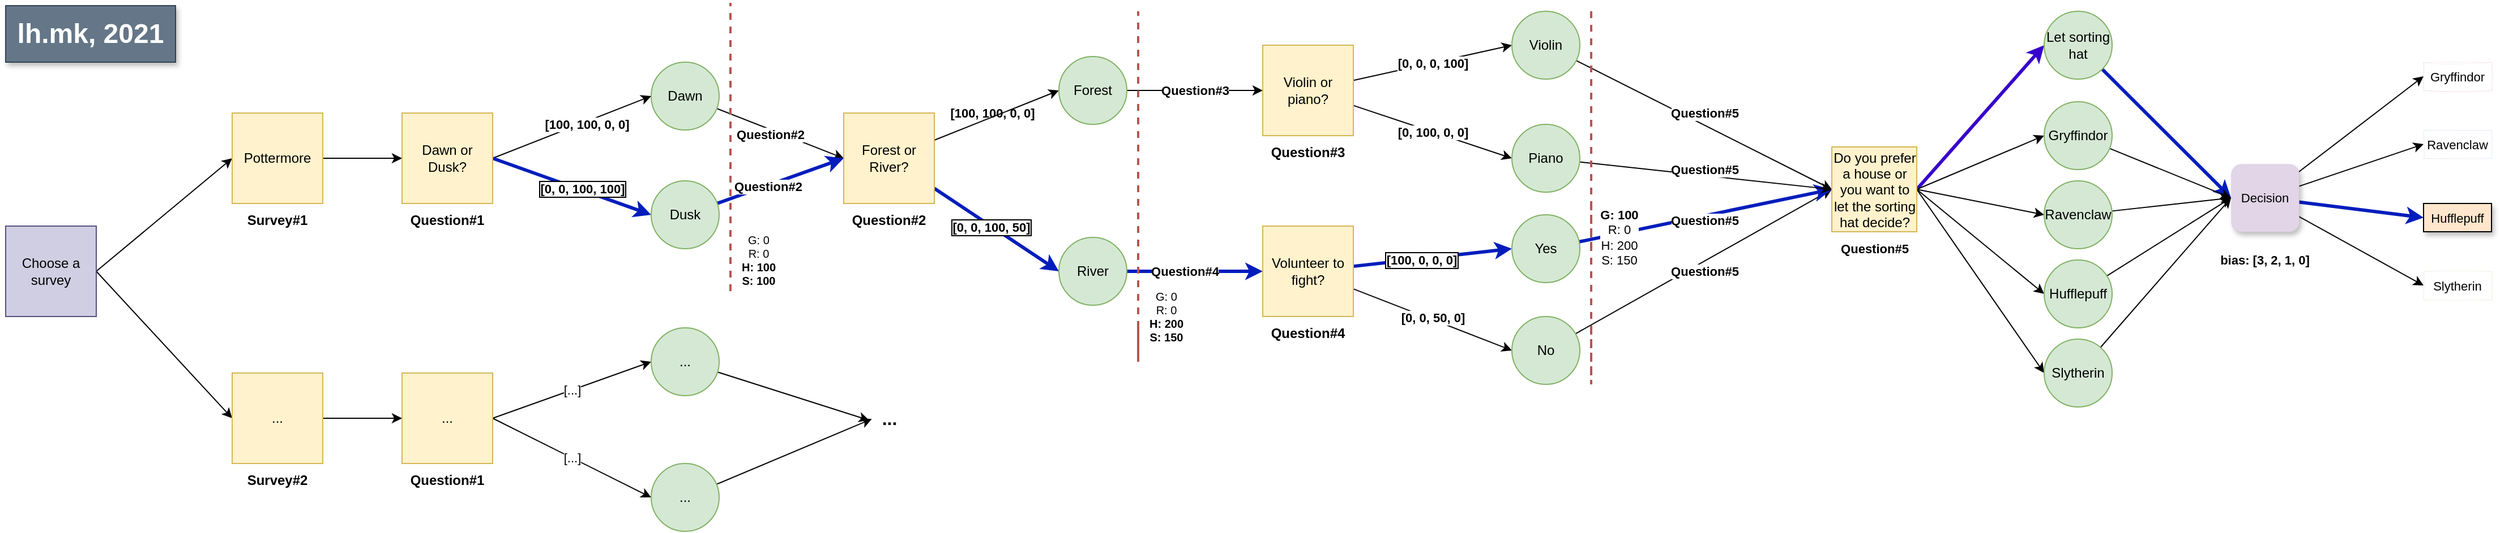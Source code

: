 <mxfile version="15.7.0" type="device"><diagram id="Jg1tXvZDswd-UNVj2rlk" name="Page-1"><mxGraphModel dx="1253" dy="832" grid="1" gridSize="10" guides="1" tooltips="1" connect="1" arrows="1" fold="1" page="1" pageScale="1" pageWidth="1920" pageHeight="1200" math="0" shadow="0"><root><mxCell id="0"/><mxCell id="1" parent="0"/><mxCell id="bxAQHRJl-TYIX6S53v__-26" style="edgeStyle=none;rounded=0;orthogonalLoop=1;jettySize=auto;html=1;entryX=0;entryY=0.5;entryDx=0;entryDy=0;fillColor=#0050ef;strokeColor=#001DBC;strokeWidth=3;" parent="1" source="bxAQHRJl-TYIX6S53v__-24" target="bxAQHRJl-TYIX6S53v__-28" edge="1"><mxGeometry relative="1" as="geometry"><mxPoint x="990" y="220" as="targetPoint"/></mxGeometry></mxCell><mxCell id="bxAQHRJl-TYIX6S53v__-56" value="[100, 100, 0, 0]" style="edgeLabel;html=1;align=center;verticalAlign=middle;resizable=0;points=[];fontStyle=1" parent="bxAQHRJl-TYIX6S53v__-26" vertex="1" connectable="0"><mxGeometry x="-0.152" relative="1" as="geometry"><mxPoint x="4" y="-98" as="offset"/></mxGeometry></mxCell><mxCell id="bxAQHRJl-TYIX6S53v__-25" style="edgeStyle=none;rounded=0;orthogonalLoop=1;jettySize=auto;html=1;entryX=0;entryY=0.5;entryDx=0;entryDy=0;" parent="1" source="bxAQHRJl-TYIX6S53v__-24" target="bxAQHRJl-TYIX6S53v__-27" edge="1"><mxGeometry relative="1" as="geometry"><mxPoint x="980" y="70" as="targetPoint"/></mxGeometry></mxCell><mxCell id="bxAQHRJl-TYIX6S53v__-55" value="[0, 0, 100, 50]" style="edgeLabel;html=1;align=center;verticalAlign=middle;resizable=0;points=[];fontStyle=1;labelBorderColor=default;fontColor=default;labelBackgroundColor=default;" parent="bxAQHRJl-TYIX6S53v__-25" vertex="1" connectable="0"><mxGeometry x="-0.157" y="1" relative="1" as="geometry"><mxPoint x="4" y="96" as="offset"/></mxGeometry></mxCell><mxCell id="bxAQHRJl-TYIX6S53v__-23" style="edgeStyle=none;rounded=0;orthogonalLoop=1;jettySize=auto;html=1;entryX=0;entryY=0.5;entryDx=0;entryDy=0;" parent="1" source="bxAQHRJl-TYIX6S53v__-1" target="bxAQHRJl-TYIX6S53v__-24" edge="1"><mxGeometry relative="1" as="geometry"><mxPoint x="750" y="130" as="targetPoint"/></mxGeometry></mxCell><mxCell id="bxAQHRJl-TYIX6S53v__-53" value="Question#2" style="edgeLabel;html=1;align=center;verticalAlign=middle;resizable=0;points=[];fontStyle=1" parent="bxAQHRJl-TYIX6S53v__-23" vertex="1" connectable="0"><mxGeometry x="-0.148" y="-4" relative="1" as="geometry"><mxPoint as="offset"/></mxGeometry></mxCell><mxCell id="bxAQHRJl-TYIX6S53v__-1" value="Dawn" style="ellipse;whiteSpace=wrap;html=1;aspect=fixed;fontStyle=0;fillColor=#d5e8d4;strokeColor=#82b366;" parent="1" vertex="1"><mxGeometry x="590" y="65" width="60" height="60" as="geometry"/></mxCell><mxCell id="bxAQHRJl-TYIX6S53v__-14" style="edgeStyle=none;rounded=0;orthogonalLoop=1;jettySize=auto;html=1;exitX=1;exitY=0.5;exitDx=0;exitDy=0;entryX=0;entryY=0.5;entryDx=0;entryDy=0;" parent="1" source="bxAQHRJl-TYIX6S53v__-2" target="bxAQHRJl-TYIX6S53v__-17" edge="1"><mxGeometry relative="1" as="geometry"/></mxCell><mxCell id="bxAQHRJl-TYIX6S53v__-18" style="edgeStyle=none;rounded=0;orthogonalLoop=1;jettySize=auto;html=1;exitX=1;exitY=0.5;exitDx=0;exitDy=0;entryX=0;entryY=0.5;entryDx=0;entryDy=0;" parent="1" source="bxAQHRJl-TYIX6S53v__-2" target="bxAQHRJl-TYIX6S53v__-16" edge="1"><mxGeometry relative="1" as="geometry"/></mxCell><mxCell id="bxAQHRJl-TYIX6S53v__-2" value="Choose a survey" style="whiteSpace=wrap;html=1;aspect=fixed;fillColor=#d0cee2;strokeColor=#56517e;" parent="1" vertex="1"><mxGeometry x="20" y="210" width="80" height="80" as="geometry"/></mxCell><mxCell id="bxAQHRJl-TYIX6S53v__-9" style="rounded=0;orthogonalLoop=1;jettySize=auto;html=1;exitX=1;exitY=0.5;exitDx=0;exitDy=0;entryX=0;entryY=0.5;entryDx=0;entryDy=0;" parent="1" source="bxAQHRJl-TYIX6S53v__-3" target="bxAQHRJl-TYIX6S53v__-1" edge="1"><mxGeometry relative="1" as="geometry"/></mxCell><mxCell id="bxAQHRJl-TYIX6S53v__-49" value="[100, 100, 0, 0]" style="edgeLabel;html=1;align=center;verticalAlign=middle;resizable=0;points=[];fontStyle=1" parent="bxAQHRJl-TYIX6S53v__-9" vertex="1" connectable="0"><mxGeometry x="0.172" y="-2" relative="1" as="geometry"><mxPoint as="offset"/></mxGeometry></mxCell><mxCell id="bxAQHRJl-TYIX6S53v__-10" style="edgeStyle=none;rounded=0;orthogonalLoop=1;jettySize=auto;html=1;exitX=1;exitY=0.5;exitDx=0;exitDy=0;entryX=0;entryY=0.5;entryDx=0;entryDy=0;fillColor=#0050ef;strokeColor=#001DBC;strokeWidth=3;" parent="1" source="bxAQHRJl-TYIX6S53v__-3" target="bxAQHRJl-TYIX6S53v__-5" edge="1"><mxGeometry relative="1" as="geometry"/></mxCell><mxCell id="bxAQHRJl-TYIX6S53v__-50" value="[0, 0, 100, 100]" style="edgeLabel;html=1;align=center;verticalAlign=middle;resizable=0;points=[];fontStyle=1;labelBorderColor=default;" parent="bxAQHRJl-TYIX6S53v__-10" vertex="1" connectable="0"><mxGeometry x="0.118" y="1" relative="1" as="geometry"><mxPoint as="offset"/></mxGeometry></mxCell><mxCell id="bxAQHRJl-TYIX6S53v__-3" value="Dawn or Dusk?" style="whiteSpace=wrap;html=1;aspect=fixed;fontStyle=0;fillColor=#fff2cc;strokeColor=#d6b656;" parent="1" vertex="1"><mxGeometry x="370" y="110" width="80" height="80" as="geometry"/></mxCell><mxCell id="bxAQHRJl-TYIX6S53v__-11" value="[...]" style="edgeStyle=none;rounded=0;orthogonalLoop=1;jettySize=auto;html=1;exitX=1;exitY=0.5;exitDx=0;exitDy=0;entryX=0;entryY=0.5;entryDx=0;entryDy=0;" parent="1" source="bxAQHRJl-TYIX6S53v__-4" target="bxAQHRJl-TYIX6S53v__-6" edge="1"><mxGeometry relative="1" as="geometry"/></mxCell><mxCell id="bxAQHRJl-TYIX6S53v__-12" value="[...]" style="edgeStyle=none;rounded=0;orthogonalLoop=1;jettySize=auto;html=1;exitX=1;exitY=0.5;exitDx=0;exitDy=0;entryX=0;entryY=0.5;entryDx=0;entryDy=0;" parent="1" source="bxAQHRJl-TYIX6S53v__-4" target="bxAQHRJl-TYIX6S53v__-7" edge="1"><mxGeometry relative="1" as="geometry"/></mxCell><mxCell id="bxAQHRJl-TYIX6S53v__-4" value="..." style="whiteSpace=wrap;html=1;aspect=fixed;fillColor=#fff2cc;strokeColor=#d6b656;" parent="1" vertex="1"><mxGeometry x="370" y="340" width="80" height="80" as="geometry"/></mxCell><mxCell id="bxAQHRJl-TYIX6S53v__-22" style="edgeStyle=none;rounded=0;orthogonalLoop=1;jettySize=auto;html=1;entryX=0;entryY=0.5;entryDx=0;entryDy=0;fillColor=#0050ef;strokeColor=#001DBC;strokeWidth=3;" parent="1" source="bxAQHRJl-TYIX6S53v__-5" target="bxAQHRJl-TYIX6S53v__-24" edge="1"><mxGeometry relative="1" as="geometry"><mxPoint x="760" y="150" as="targetPoint"/></mxGeometry></mxCell><mxCell id="bxAQHRJl-TYIX6S53v__-54" value="Question#2" style="edgeLabel;html=1;align=center;verticalAlign=middle;resizable=0;points=[];fontStyle=1" parent="bxAQHRJl-TYIX6S53v__-22" vertex="1" connectable="0"><mxGeometry x="-0.205" y="-1" relative="1" as="geometry"><mxPoint as="offset"/></mxGeometry></mxCell><mxCell id="bxAQHRJl-TYIX6S53v__-5" value="Dusk" style="ellipse;whiteSpace=wrap;html=1;aspect=fixed;fontStyle=0;fillColor=#d5e8d4;strokeColor=#82b366;" parent="1" vertex="1"><mxGeometry x="590" y="170" width="60" height="60" as="geometry"/></mxCell><mxCell id="_xztkAbctR14AVdlY572-6" style="edgeStyle=none;rounded=0;orthogonalLoop=1;jettySize=auto;html=1;entryX=-0.084;entryY=0.591;entryDx=0;entryDy=0;entryPerimeter=0;" parent="1" source="bxAQHRJl-TYIX6S53v__-6" target="_xztkAbctR14AVdlY572-7" edge="1"><mxGeometry relative="1" as="geometry"><mxPoint x="670.0" y="370" as="targetPoint"/></mxGeometry></mxCell><mxCell id="bxAQHRJl-TYIX6S53v__-6" value="..." style="ellipse;whiteSpace=wrap;html=1;aspect=fixed;fillColor=#d5e8d4;strokeColor=#82b366;" parent="1" vertex="1"><mxGeometry x="590" y="300" width="60" height="60" as="geometry"/></mxCell><mxCell id="_xztkAbctR14AVdlY572-5" style="edgeStyle=none;rounded=0;orthogonalLoop=1;jettySize=auto;html=1;entryX=-0.006;entryY=0.532;entryDx=0;entryDy=0;entryPerimeter=0;" parent="1" source="bxAQHRJl-TYIX6S53v__-7" target="_xztkAbctR14AVdlY572-7" edge="1"><mxGeometry relative="1" as="geometry"><mxPoint x="670.0" y="390" as="targetPoint"/></mxGeometry></mxCell><mxCell id="bxAQHRJl-TYIX6S53v__-7" value="..." style="ellipse;whiteSpace=wrap;html=1;aspect=fixed;fillColor=#d5e8d4;strokeColor=#82b366;" parent="1" vertex="1"><mxGeometry x="590" y="420" width="60" height="60" as="geometry"/></mxCell><mxCell id="bxAQHRJl-TYIX6S53v__-21" style="edgeStyle=none;rounded=0;orthogonalLoop=1;jettySize=auto;html=1;exitX=1;exitY=0.5;exitDx=0;exitDy=0;entryX=0;entryY=0.5;entryDx=0;entryDy=0;" parent="1" source="bxAQHRJl-TYIX6S53v__-16" target="bxAQHRJl-TYIX6S53v__-3" edge="1"><mxGeometry relative="1" as="geometry"/></mxCell><mxCell id="bxAQHRJl-TYIX6S53v__-16" value="Pottermore" style="whiteSpace=wrap;html=1;aspect=fixed;fillColor=#fff2cc;strokeColor=#d6b656;" parent="1" vertex="1"><mxGeometry x="220" y="110" width="80" height="80" as="geometry"/></mxCell><mxCell id="bxAQHRJl-TYIX6S53v__-20" style="edgeStyle=none;rounded=0;orthogonalLoop=1;jettySize=auto;html=1;exitX=1;exitY=0.5;exitDx=0;exitDy=0;entryX=0;entryY=0.5;entryDx=0;entryDy=0;" parent="1" source="bxAQHRJl-TYIX6S53v__-17" target="bxAQHRJl-TYIX6S53v__-4" edge="1"><mxGeometry relative="1" as="geometry"/></mxCell><mxCell id="bxAQHRJl-TYIX6S53v__-17" value="..." style="whiteSpace=wrap;html=1;aspect=fixed;fillColor=#fff2cc;strokeColor=#d6b656;" parent="1" vertex="1"><mxGeometry x="220" y="340" width="80" height="80" as="geometry"/></mxCell><mxCell id="bxAQHRJl-TYIX6S53v__-24" value="Forest or River?" style="whiteSpace=wrap;html=1;aspect=fixed;fontStyle=0;fillColor=#fff2cc;strokeColor=#d6b656;" parent="1" vertex="1"><mxGeometry x="760" y="110" width="80" height="80" as="geometry"/></mxCell><mxCell id="bxAQHRJl-TYIX6S53v__-31" value="&lt;b&gt;Question#3&lt;/b&gt;" style="edgeStyle=none;rounded=0;orthogonalLoop=1;jettySize=auto;html=1;exitX=1;exitY=0.5;exitDx=0;exitDy=0;entryX=0;entryY=0.5;entryDx=0;entryDy=0;" parent="1" source="bxAQHRJl-TYIX6S53v__-27" target="bxAQHRJl-TYIX6S53v__-29" edge="1"><mxGeometry relative="1" as="geometry"/></mxCell><mxCell id="bxAQHRJl-TYIX6S53v__-27" value="Forest" style="ellipse;whiteSpace=wrap;html=1;aspect=fixed;fillColor=#d5e8d4;strokeColor=#82b366;" parent="1" vertex="1"><mxGeometry x="950" y="60" width="60" height="60" as="geometry"/></mxCell><mxCell id="bxAQHRJl-TYIX6S53v__-32" style="edgeStyle=none;rounded=0;orthogonalLoop=1;jettySize=auto;html=1;exitX=1;exitY=0.5;exitDx=0;exitDy=0;entryX=0;entryY=0.5;entryDx=0;entryDy=0;fillColor=#0050ef;strokeColor=#001DBC;strokeWidth=3;" parent="1" source="bxAQHRJl-TYIX6S53v__-28" target="bxAQHRJl-TYIX6S53v__-30" edge="1"><mxGeometry relative="1" as="geometry"/></mxCell><mxCell id="bxAQHRJl-TYIX6S53v__-62" value="Question#4" style="edgeLabel;html=1;align=center;verticalAlign=middle;resizable=0;points=[];fontStyle=1" parent="bxAQHRJl-TYIX6S53v__-32" vertex="1" connectable="0"><mxGeometry x="-0.156" relative="1" as="geometry"><mxPoint as="offset"/></mxGeometry></mxCell><mxCell id="bxAQHRJl-TYIX6S53v__-28" value="River" style="ellipse;whiteSpace=wrap;html=1;aspect=fixed;fillColor=#d5e8d4;strokeColor=#82b366;" parent="1" vertex="1"><mxGeometry x="950" y="220" width="60" height="60" as="geometry"/></mxCell><mxCell id="bxAQHRJl-TYIX6S53v__-37" value="[0, 0, 0, 100]" style="edgeStyle=none;rounded=0;orthogonalLoop=1;jettySize=auto;html=1;entryX=0;entryY=0.5;entryDx=0;entryDy=0;fontStyle=1" parent="1" source="bxAQHRJl-TYIX6S53v__-29" target="bxAQHRJl-TYIX6S53v__-36" edge="1"><mxGeometry relative="1" as="geometry"/></mxCell><mxCell id="bxAQHRJl-TYIX6S53v__-38" value="[0, 100, 0, 0]" style="edgeStyle=none;rounded=0;orthogonalLoop=1;jettySize=auto;html=1;entryX=0;entryY=0.5;entryDx=0;entryDy=0;fontStyle=1" parent="1" source="bxAQHRJl-TYIX6S53v__-29" target="bxAQHRJl-TYIX6S53v__-35" edge="1"><mxGeometry relative="1" as="geometry"/></mxCell><mxCell id="bxAQHRJl-TYIX6S53v__-29" value="Violin or piano?" style="whiteSpace=wrap;html=1;aspect=fixed;fillColor=#fff2cc;strokeColor=#d6b656;" parent="1" vertex="1"><mxGeometry x="1130" y="50" width="80" height="80" as="geometry"/></mxCell><mxCell id="bxAQHRJl-TYIX6S53v__-39" value="" style="edgeStyle=none;rounded=0;orthogonalLoop=1;jettySize=auto;html=1;entryX=0;entryY=0.5;entryDx=0;entryDy=0;fontStyle=1;strokeWidth=3;fillColor=#0050ef;strokeColor=#001DBC;" parent="1" source="bxAQHRJl-TYIX6S53v__-30" target="bxAQHRJl-TYIX6S53v__-34" edge="1"><mxGeometry x="-0.004" y="-2" relative="1" as="geometry"><mxPoint as="offset"/></mxGeometry></mxCell><mxCell id="bxAQHRJl-TYIX6S53v__-40" style="edgeStyle=none;rounded=0;orthogonalLoop=1;jettySize=auto;html=1;entryX=0;entryY=0.5;entryDx=0;entryDy=0;" parent="1" source="bxAQHRJl-TYIX6S53v__-30" target="bxAQHRJl-TYIX6S53v__-33" edge="1"><mxGeometry relative="1" as="geometry"/></mxCell><mxCell id="bxAQHRJl-TYIX6S53v__-64" value="[0, 0, 50, 0]" style="edgeLabel;html=1;align=center;verticalAlign=middle;resizable=0;points=[];fontStyle=1" parent="bxAQHRJl-TYIX6S53v__-40" vertex="1" connectable="0"><mxGeometry x="-0.155" y="-1" relative="1" as="geometry"><mxPoint x="11" y="1" as="offset"/></mxGeometry></mxCell><mxCell id="bxAQHRJl-TYIX6S53v__-30" value="Volunteer to fight?" style="whiteSpace=wrap;html=1;aspect=fixed;fillColor=#fff2cc;strokeColor=#d6b656;" parent="1" vertex="1"><mxGeometry x="1130" y="210" width="80" height="80" as="geometry"/></mxCell><mxCell id="bxAQHRJl-TYIX6S53v__-48" value="" style="edgeStyle=none;rounded=0;orthogonalLoop=1;jettySize=auto;html=1;labelBackgroundColor=default;textOpacity=50;entryX=0;entryY=0.5;entryDx=0;entryDy=0;fontStyle=1" parent="1" source="bxAQHRJl-TYIX6S53v__-33" target="bD1c2p-EGi16uGnF2ROE-8" edge="1"><mxGeometry relative="1" as="geometry"><mxPoint x="1660" y="250" as="targetPoint"/></mxGeometry></mxCell><mxCell id="bD1c2p-EGi16uGnF2ROE-10" value="&lt;b&gt;Question#5&lt;/b&gt;" style="edgeLabel;html=1;align=center;verticalAlign=middle;resizable=0;points=[];" vertex="1" connectable="0" parent="bxAQHRJl-TYIX6S53v__-48"><mxGeometry x="-0.054" y="1" relative="1" as="geometry"><mxPoint x="7" y="6" as="offset"/></mxGeometry></mxCell><mxCell id="bxAQHRJl-TYIX6S53v__-33" value="No" style="ellipse;whiteSpace=wrap;html=1;aspect=fixed;fillColor=#d5e8d4;strokeColor=#82b366;" parent="1" vertex="1"><mxGeometry x="1350" y="290" width="60" height="60" as="geometry"/></mxCell><mxCell id="bxAQHRJl-TYIX6S53v__-47" style="edgeStyle=none;rounded=0;orthogonalLoop=1;jettySize=auto;html=1;entryX=0;entryY=0.5;entryDx=0;entryDy=0;fillColor=#0050ef;strokeColor=#001DBC;strokeWidth=3;" parent="1" source="bxAQHRJl-TYIX6S53v__-34" target="bD1c2p-EGi16uGnF2ROE-8" edge="1"><mxGeometry relative="1" as="geometry"><mxPoint x="1650" y="210" as="targetPoint"/></mxGeometry></mxCell><mxCell id="bxAQHRJl-TYIX6S53v__-34" value="Yes" style="ellipse;whiteSpace=wrap;html=1;aspect=fixed;fillColor=#d5e8d4;strokeColor=#82b366;" parent="1" vertex="1"><mxGeometry x="1350" y="200" width="60" height="60" as="geometry"/></mxCell><mxCell id="bxAQHRJl-TYIX6S53v__-46" style="edgeStyle=none;rounded=0;orthogonalLoop=1;jettySize=auto;html=1;entryX=0;entryY=0.5;entryDx=0;entryDy=0;" parent="1" source="bxAQHRJl-TYIX6S53v__-35" target="bD1c2p-EGi16uGnF2ROE-8" edge="1"><mxGeometry relative="1" as="geometry"><mxPoint x="1630" y="160" as="targetPoint"/></mxGeometry></mxCell><mxCell id="bxAQHRJl-TYIX6S53v__-35" value="Piano" style="ellipse;whiteSpace=wrap;html=1;aspect=fixed;fillColor=#d5e8d4;strokeColor=#82b366;" parent="1" vertex="1"><mxGeometry x="1350" y="120" width="60" height="60" as="geometry"/></mxCell><mxCell id="bxAQHRJl-TYIX6S53v__-45" style="edgeStyle=none;rounded=0;orthogonalLoop=1;jettySize=auto;html=1;entryX=0;entryY=0.5;entryDx=0;entryDy=0;" parent="1" source="bxAQHRJl-TYIX6S53v__-36" target="bD1c2p-EGi16uGnF2ROE-8" edge="1"><mxGeometry relative="1" as="geometry"><mxPoint x="1630" y="130" as="targetPoint"/></mxGeometry></mxCell><mxCell id="bxAQHRJl-TYIX6S53v__-36" value="Violin" style="ellipse;whiteSpace=wrap;html=1;aspect=fixed;fillColor=#d5e8d4;strokeColor=#82b366;" parent="1" vertex="1"><mxGeometry x="1350" y="20" width="60" height="60" as="geometry"/></mxCell><mxCell id="bxAQHRJl-TYIX6S53v__-51" value="Question#2" style="text;html=1;strokeColor=none;fillColor=none;align=center;verticalAlign=middle;whiteSpace=wrap;rounded=0;fontStyle=1" parent="1" vertex="1"><mxGeometry x="770" y="190" width="60" height="30" as="geometry"/></mxCell><mxCell id="bxAQHRJl-TYIX6S53v__-58" value="Question#3" style="text;html=1;strokeColor=none;fillColor=none;align=center;verticalAlign=middle;whiteSpace=wrap;rounded=0;fontStyle=1" parent="1" vertex="1"><mxGeometry x="1140" y="130" width="60" height="30" as="geometry"/></mxCell><mxCell id="bxAQHRJl-TYIX6S53v__-59" value="Question#4" style="text;html=1;strokeColor=none;fillColor=none;align=center;verticalAlign=middle;whiteSpace=wrap;rounded=0;fontStyle=1" parent="1" vertex="1"><mxGeometry x="1140" y="290" width="60" height="30" as="geometry"/></mxCell><mxCell id="_xztkAbctR14AVdlY572-1" value="Question#1" style="text;html=1;strokeColor=none;fillColor=none;align=center;verticalAlign=middle;whiteSpace=wrap;rounded=0;fontStyle=1" parent="1" vertex="1"><mxGeometry x="380" y="190" width="60" height="30" as="geometry"/></mxCell><mxCell id="_xztkAbctR14AVdlY572-2" value="Question#1" style="text;html=1;strokeColor=none;fillColor=none;align=center;verticalAlign=middle;whiteSpace=wrap;rounded=0;fontStyle=1" parent="1" vertex="1"><mxGeometry x="380" y="420" width="60" height="30" as="geometry"/></mxCell><mxCell id="_xztkAbctR14AVdlY572-3" value="Survey#1" style="text;html=1;strokeColor=none;fillColor=none;align=center;verticalAlign=middle;whiteSpace=wrap;rounded=0;fontStyle=1" parent="1" vertex="1"><mxGeometry x="230" y="190" width="60" height="30" as="geometry"/></mxCell><mxCell id="_xztkAbctR14AVdlY572-4" value="Survey#2" style="text;html=1;strokeColor=none;fillColor=none;align=center;verticalAlign=middle;whiteSpace=wrap;rounded=0;fontStyle=1" parent="1" vertex="1"><mxGeometry x="230" y="420" width="60" height="30" as="geometry"/></mxCell><mxCell id="_xztkAbctR14AVdlY572-7" value="&lt;font style=&quot;font-size: 16px&quot;&gt;&lt;b&gt;...&lt;/b&gt;&lt;/font&gt;" style="text;html=1;align=center;verticalAlign=middle;resizable=0;points=[];autosize=1;strokeColor=none;fillColor=none;" parent="1" vertex="1"><mxGeometry x="785" y="370" width="30" height="20" as="geometry"/></mxCell><mxCell id="_xztkAbctR14AVdlY572-8" value="" style="endArrow=none;html=1;rounded=0;fontSize=16;dashed=1;fillColor=#f8cecc;strokeColor=#b85450;strokeWidth=2;" parent="1" edge="1"><mxGeometry width="50" height="50" relative="1" as="geometry"><mxPoint x="660" y="267.5" as="sourcePoint"/><mxPoint x="660" y="12.5" as="targetPoint"/></mxGeometry></mxCell><mxCell id="_xztkAbctR14AVdlY572-10" value="&lt;div style=&quot;font-size: 10px&quot;&gt;&lt;span style=&quot;font-weight: normal&quot;&gt;G: 0&lt;/span&gt;&lt;/div&gt;&lt;div style=&quot;font-size: 10px&quot;&gt;&lt;span style=&quot;font-weight: normal&quot;&gt;R: 0&lt;/span&gt;&lt;br&gt;&lt;/div&gt;&lt;div style=&quot;font-size: 10px&quot;&gt;H: 100&lt;/div&gt;&lt;div style=&quot;font-size: 10px&quot;&gt;S: 100&lt;br style=&quot;font-size: 10px&quot;&gt;&lt;/div&gt;" style="text;html=1;strokeColor=none;fillColor=none;align=center;verticalAlign=middle;whiteSpace=wrap;rounded=0;fontSize=10;strokeWidth=0;fontStyle=1;shadow=0;" parent="1" vertex="1"><mxGeometry x="650" y="200" width="70" height="80" as="geometry"/></mxCell><mxCell id="_xztkAbctR14AVdlY572-11" value="" style="endArrow=none;html=1;rounded=0;fontSize=16;dashed=1;fillColor=#f8cecc;strokeColor=#b85450;strokeWidth=2;exitX=0.143;exitY=0.625;exitDx=0;exitDy=0;exitPerimeter=0;entryX=0.143;entryY=0.125;entryDx=0;entryDy=0;entryPerimeter=0;" parent="1" source="_xztkAbctR14AVdlY572-13" edge="1"><mxGeometry width="50" height="50" relative="1" as="geometry"><mxPoint x="1020" y="297.5" as="sourcePoint"/><mxPoint x="1020.01" y="20" as="targetPoint"/><Array as="points"><mxPoint x="1020" y="330"/></Array></mxGeometry></mxCell><mxCell id="_xztkAbctR14AVdlY572-13" value="&lt;div style=&quot;font-size: 10px&quot;&gt;&lt;span style=&quot;font-weight: normal&quot;&gt;G: 0&lt;br&gt;&lt;/span&gt;&lt;/div&gt;&lt;div style=&quot;font-size: 10px&quot;&gt;&lt;span style=&quot;font-weight: normal&quot;&gt;R: 0&lt;/span&gt;&lt;br&gt;&lt;/div&gt;&lt;div style=&quot;font-size: 10px&quot;&gt;H: 200&lt;/div&gt;&lt;div style=&quot;font-size: 10px&quot;&gt;S: 150&lt;br style=&quot;font-size: 10px&quot;&gt;&lt;/div&gt;" style="text;html=1;strokeColor=none;fillColor=none;align=center;verticalAlign=middle;whiteSpace=wrap;rounded=0;fontSize=10;strokeWidth=0;fontStyle=1" parent="1" vertex="1"><mxGeometry x="1010" y="250" width="70" height="80" as="geometry"/></mxCell><mxCell id="_xztkAbctR14AVdlY572-14" value="" style="endArrow=none;html=1;rounded=0;fontSize=16;dashed=1;fillColor=#f8cecc;strokeColor=#b85450;strokeWidth=2;exitX=0.143;exitY=0.625;exitDx=0;exitDy=0;exitPerimeter=0;entryX=0.143;entryY=0.125;entryDx=0;entryDy=0;entryPerimeter=0;startArrow=none;" parent="1" source="_xztkAbctR14AVdlY572-17" edge="1"><mxGeometry width="50" height="50" relative="1" as="geometry"><mxPoint x="1420" y="317.5" as="sourcePoint"/><mxPoint x="1420.01" y="20" as="targetPoint"/><Array as="points"/></mxGeometry></mxCell><mxCell id="_xztkAbctR14AVdlY572-17" value="&lt;div style=&quot;font-size: 11px&quot;&gt;&lt;b style=&quot;font-size: 11px&quot;&gt;G: 100&lt;/b&gt;&lt;/div&gt;&lt;div style=&quot;font-size: 11px&quot;&gt;R: 0&lt;br style=&quot;font-size: 11px&quot;&gt;&lt;/div&gt;&lt;div style=&quot;font-size: 11px&quot;&gt;H: 200&lt;/div&gt;&lt;div style=&quot;font-size: 11px&quot;&gt;S: 150&lt;br style=&quot;font-size: 11px&quot;&gt;&lt;/div&gt;" style="text;html=1;strokeColor=none;fillColor=none;align=center;verticalAlign=middle;whiteSpace=wrap;rounded=0;fontSize=11;strokeWidth=0;fontStyle=0;labelBackgroundColor=default;" parent="1" vertex="1"><mxGeometry x="1410" y="180" width="70" height="80" as="geometry"/></mxCell><mxCell id="_xztkAbctR14AVdlY572-18" value="" style="endArrow=none;html=1;rounded=0;fontSize=16;dashed=1;fillColor=#f8cecc;strokeColor=#b85450;strokeWidth=2;exitX=0.143;exitY=0.625;exitDx=0;exitDy=0;exitPerimeter=0;entryX=0.143;entryY=0.125;entryDx=0;entryDy=0;entryPerimeter=0;" parent="1" target="_xztkAbctR14AVdlY572-17" edge="1"><mxGeometry width="50" height="50" relative="1" as="geometry"><mxPoint x="1420.01" y="300" as="sourcePoint"/><mxPoint x="1420.01" as="targetPoint"/><Array as="points"><mxPoint x="1420" y="350"/></Array></mxGeometry></mxCell><mxCell id="_xztkAbctR14AVdlY572-33" style="edgeStyle=none;rounded=0;orthogonalLoop=1;jettySize=auto;html=1;labelBackgroundColor=default;fontSize=11;strokeWidth=1;entryX=0;entryY=0.5;entryDx=0;entryDy=0;" parent="1" source="_xztkAbctR14AVdlY572-28" target="_xztkAbctR14AVdlY572-35" edge="1"><mxGeometry relative="1" as="geometry"><mxPoint x="2165" y="105" as="targetPoint"/></mxGeometry></mxCell><mxCell id="_xztkAbctR14AVdlY572-37" style="edgeStyle=none;rounded=0;orthogonalLoop=1;jettySize=auto;html=1;entryX=0;entryY=0.5;entryDx=0;entryDy=0;labelBackgroundColor=default;fontSize=11;strokeWidth=1;" parent="1" source="_xztkAbctR14AVdlY572-28" target="_xztkAbctR14AVdlY572-36" edge="1"><mxGeometry relative="1" as="geometry"/></mxCell><mxCell id="_xztkAbctR14AVdlY572-40" style="edgeStyle=none;rounded=0;orthogonalLoop=1;jettySize=auto;html=1;entryX=0;entryY=0.5;entryDx=0;entryDy=0;labelBackgroundColor=default;fontSize=11;strokeWidth=3;fillColor=#0050ef;strokeColor=#001DBC;" parent="1" source="_xztkAbctR14AVdlY572-28" target="_xztkAbctR14AVdlY572-39" edge="1"><mxGeometry relative="1" as="geometry"/></mxCell><mxCell id="_xztkAbctR14AVdlY572-41" style="edgeStyle=none;rounded=0;orthogonalLoop=1;jettySize=auto;html=1;entryX=0;entryY=0.5;entryDx=0;entryDy=0;labelBackgroundColor=default;fontSize=11;strokeWidth=1;" parent="1" source="_xztkAbctR14AVdlY572-28" target="_xztkAbctR14AVdlY572-38" edge="1"><mxGeometry relative="1" as="geometry"/></mxCell><mxCell id="_xztkAbctR14AVdlY572-28" value="Decision" style="whiteSpace=wrap;html=1;aspect=fixed;labelBackgroundColor=none;fontSize=11;strokeWidth=0;fillColor=#e1d5e7;strokeColor=#9673a6;labelBorderColor=none;sketch=0;rounded=1;shadow=1;" parent="1" vertex="1"><mxGeometry x="1985" y="155" width="60" height="60" as="geometry"/></mxCell><mxCell id="_xztkAbctR14AVdlY572-35" value="Gryffindor" style="whiteSpace=wrap;html=1;labelBackgroundColor=none;fontSize=11;strokeWidth=0;fillColor=#f8cecc;strokeColor=#b85450;sketch=1;glass=0;" parent="1" vertex="1"><mxGeometry x="2155" y="65" width="60" height="25" as="geometry"/></mxCell><mxCell id="_xztkAbctR14AVdlY572-36" value="Ravenclaw" style="whiteSpace=wrap;html=1;labelBackgroundColor=none;fontSize=11;strokeWidth=0;fillColor=#dae8fc;strokeColor=#6c8ebf;sketch=1;" parent="1" vertex="1"><mxGeometry x="2155" y="125" width="60" height="25" as="geometry"/></mxCell><mxCell id="_xztkAbctR14AVdlY572-38" value="Slytherin" style="whiteSpace=wrap;html=1;labelBackgroundColor=none;fontSize=11;strokeWidth=0;fillColor=#d5e8d4;strokeColor=#82b366;sketch=1;" parent="1" vertex="1"><mxGeometry x="2155" y="250" width="60" height="25" as="geometry"/></mxCell><mxCell id="_xztkAbctR14AVdlY572-39" value="Hufflepuff" style="whiteSpace=wrap;html=1;labelBackgroundColor=none;fontSize=11;strokeWidth=1;fillColor=#ffe6cc;strokeColor=default;sketch=0;shadow=1;" parent="1" vertex="1"><mxGeometry x="2155" y="190" width="60" height="25" as="geometry"/></mxCell><mxCell id="JLy0EHR3luc-5ItNT2ys-1" value="bias: [3, 2, 1, 0]" style="text;html=1;strokeColor=none;fillColor=none;align=center;verticalAlign=middle;whiteSpace=wrap;rounded=0;fontSize=11;strokeWidth=0;fontStyle=1;labelBackgroundColor=default;" parent="1" vertex="1"><mxGeometry x="1970" y="230" width="90" height="20" as="geometry"/></mxCell><mxCell id="bD1c2p-EGi16uGnF2ROE-17" style="rounded=0;orthogonalLoop=1;jettySize=auto;html=1;entryX=0;entryY=0.5;entryDx=0;entryDy=0;exitX=1;exitY=0.5;exitDx=0;exitDy=0;fillColor=#6a00ff;strokeColor=#3700CC;strokeWidth=3;" edge="1" parent="1" source="bD1c2p-EGi16uGnF2ROE-8" target="bD1c2p-EGi16uGnF2ROE-18"><mxGeometry relative="1" as="geometry"><mxPoint x="1830" y="100" as="targetPoint"/></mxGeometry></mxCell><mxCell id="bD1c2p-EGi16uGnF2ROE-23" style="edgeStyle=none;rounded=0;orthogonalLoop=1;jettySize=auto;html=1;entryX=0;entryY=0.5;entryDx=0;entryDy=0;exitX=1;exitY=0.5;exitDx=0;exitDy=0;" edge="1" parent="1" source="bD1c2p-EGi16uGnF2ROE-8" target="bD1c2p-EGi16uGnF2ROE-19"><mxGeometry relative="1" as="geometry"/></mxCell><mxCell id="bD1c2p-EGi16uGnF2ROE-24" style="edgeStyle=none;rounded=0;orthogonalLoop=1;jettySize=auto;html=1;entryX=0;entryY=0.5;entryDx=0;entryDy=0;exitX=1;exitY=0.5;exitDx=0;exitDy=0;" edge="1" parent="1" source="bD1c2p-EGi16uGnF2ROE-8" target="bD1c2p-EGi16uGnF2ROE-20"><mxGeometry relative="1" as="geometry"/></mxCell><mxCell id="bD1c2p-EGi16uGnF2ROE-25" style="edgeStyle=none;rounded=0;orthogonalLoop=1;jettySize=auto;html=1;entryX=0;entryY=0.5;entryDx=0;entryDy=0;exitX=1;exitY=0.5;exitDx=0;exitDy=0;" edge="1" parent="1" source="bD1c2p-EGi16uGnF2ROE-8" target="bD1c2p-EGi16uGnF2ROE-21"><mxGeometry relative="1" as="geometry"/></mxCell><mxCell id="bD1c2p-EGi16uGnF2ROE-31" style="edgeStyle=none;rounded=0;orthogonalLoop=1;jettySize=auto;html=1;entryX=0;entryY=0.5;entryDx=0;entryDy=0;exitX=1;exitY=0.5;exitDx=0;exitDy=0;" edge="1" parent="1" source="bD1c2p-EGi16uGnF2ROE-8" target="bD1c2p-EGi16uGnF2ROE-30"><mxGeometry relative="1" as="geometry"/></mxCell><mxCell id="bD1c2p-EGi16uGnF2ROE-8" value="Do you prefer a house or you want to let the sorting hat decide?" style="whiteSpace=wrap;html=1;aspect=fixed;fillColor=#fff2cc;strokeColor=#d6b656;" vertex="1" parent="1"><mxGeometry x="1632.5" y="140" width="75" height="75" as="geometry"/></mxCell><mxCell id="bD1c2p-EGi16uGnF2ROE-11" value="&lt;b&gt;Question#5&lt;/b&gt;" style="edgeLabel;html=1;align=center;verticalAlign=middle;resizable=0;points=[];" vertex="1" connectable="0" parent="1"><mxGeometry x="1520.0" y="204.997" as="geometry"/></mxCell><mxCell id="bD1c2p-EGi16uGnF2ROE-13" value="&lt;b&gt;Question#5&lt;/b&gt;" style="edgeLabel;html=1;align=center;verticalAlign=middle;resizable=0;points=[];" vertex="1" connectable="0" parent="1"><mxGeometry x="1520.0" y="159.997" as="geometry"/></mxCell><mxCell id="bD1c2p-EGi16uGnF2ROE-14" value="&lt;b&gt;Question#5&lt;/b&gt;" style="edgeLabel;html=1;align=center;verticalAlign=middle;resizable=0;points=[];" vertex="1" connectable="0" parent="1"><mxGeometry x="1520.0" y="109.997" as="geometry"/></mxCell><mxCell id="bD1c2p-EGi16uGnF2ROE-15" value="&lt;b&gt;Question#5&lt;/b&gt;" style="edgeLabel;html=1;align=center;verticalAlign=middle;resizable=0;points=[];" vertex="1" connectable="0" parent="1"><mxGeometry x="1670.0" y="229.997" as="geometry"/></mxCell><mxCell id="bD1c2p-EGi16uGnF2ROE-27" style="edgeStyle=none;rounded=0;orthogonalLoop=1;jettySize=auto;html=1;entryX=0;entryY=0.5;entryDx=0;entryDy=0;fillColor=#0050ef;strokeColor=#001DBC;strokeWidth=3;" edge="1" parent="1" source="bD1c2p-EGi16uGnF2ROE-18" target="_xztkAbctR14AVdlY572-28"><mxGeometry relative="1" as="geometry"/></mxCell><mxCell id="bD1c2p-EGi16uGnF2ROE-18" value="Let sorting hat" style="ellipse;whiteSpace=wrap;html=1;aspect=fixed;fillColor=#d5e8d4;strokeColor=#82b366;" vertex="1" parent="1"><mxGeometry x="1820" y="20" width="60" height="60" as="geometry"/></mxCell><mxCell id="bD1c2p-EGi16uGnF2ROE-26" style="edgeStyle=none;rounded=0;orthogonalLoop=1;jettySize=auto;html=1;entryX=0;entryY=0.5;entryDx=0;entryDy=0;" edge="1" parent="1" source="bD1c2p-EGi16uGnF2ROE-19" target="_xztkAbctR14AVdlY572-28"><mxGeometry relative="1" as="geometry"/></mxCell><mxCell id="bD1c2p-EGi16uGnF2ROE-19" value="Gryffindor" style="ellipse;whiteSpace=wrap;html=1;aspect=fixed;fillColor=#d5e8d4;strokeColor=#82b366;" vertex="1" parent="1"><mxGeometry x="1820" y="100" width="60" height="60" as="geometry"/></mxCell><mxCell id="bD1c2p-EGi16uGnF2ROE-28" style="edgeStyle=none;rounded=0;orthogonalLoop=1;jettySize=auto;html=1;entryX=0;entryY=0.5;entryDx=0;entryDy=0;" edge="1" parent="1" source="bD1c2p-EGi16uGnF2ROE-20" target="_xztkAbctR14AVdlY572-28"><mxGeometry relative="1" as="geometry"/></mxCell><mxCell id="bD1c2p-EGi16uGnF2ROE-20" value="Ravenclaw" style="ellipse;whiteSpace=wrap;html=1;aspect=fixed;fillColor=#d5e8d4;strokeColor=#82b366;" vertex="1" parent="1"><mxGeometry x="1820" y="170" width="60" height="60" as="geometry"/></mxCell><mxCell id="bD1c2p-EGi16uGnF2ROE-29" style="edgeStyle=none;rounded=0;orthogonalLoop=1;jettySize=auto;html=1;entryX=0;entryY=0.5;entryDx=0;entryDy=0;" edge="1" parent="1" source="bD1c2p-EGi16uGnF2ROE-21" target="_xztkAbctR14AVdlY572-28"><mxGeometry relative="1" as="geometry"/></mxCell><mxCell id="bD1c2p-EGi16uGnF2ROE-21" value="Slytherin" style="ellipse;whiteSpace=wrap;html=1;aspect=fixed;fillColor=#d5e8d4;strokeColor=#82b366;" vertex="1" parent="1"><mxGeometry x="1820" y="310" width="60" height="60" as="geometry"/></mxCell><mxCell id="bD1c2p-EGi16uGnF2ROE-33" style="edgeStyle=none;rounded=0;orthogonalLoop=1;jettySize=auto;html=1;entryX=0;entryY=0.5;entryDx=0;entryDy=0;" edge="1" parent="1" source="bD1c2p-EGi16uGnF2ROE-30" target="_xztkAbctR14AVdlY572-28"><mxGeometry relative="1" as="geometry"/></mxCell><mxCell id="bD1c2p-EGi16uGnF2ROE-30" value="Hufflepuff" style="ellipse;whiteSpace=wrap;html=1;aspect=fixed;fillColor=#d5e8d4;strokeColor=#82b366;" vertex="1" parent="1"><mxGeometry x="1820" y="240" width="60" height="60" as="geometry"/></mxCell><mxCell id="bD1c2p-EGi16uGnF2ROE-37" value="[100, 0, 0, 0]" style="edgeLabel;html=1;align=center;verticalAlign=middle;resizable=0;points=[];fontStyle=1;labelBorderColor=default;fontColor=default;labelBackgroundColor=default;" vertex="1" connectable="0" parent="1"><mxGeometry x="1270.002" y="240.002" as="geometry"/></mxCell><mxCell id="bD1c2p-EGi16uGnF2ROE-38" value="lh.mk, 2021&lt;br style=&quot;font-size: 24px;&quot;&gt;" style="rounded=0;whiteSpace=wrap;shadow=1;glass=0;labelBackgroundColor=none;labelBorderColor=none;sketch=0;fontColor=#ffffff;strokeColor=#314354;strokeWidth=1;fillColor=#647687;html=1;fontStyle=1;fontSize=24;" vertex="1" parent="1"><mxGeometry x="20" y="15" width="150" height="50" as="geometry"/></mxCell></root></mxGraphModel></diagram></mxfile>